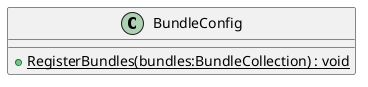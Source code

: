 @startuml
class BundleConfig {
    + {static} RegisterBundles(bundles:BundleCollection) : void
}
@enduml
